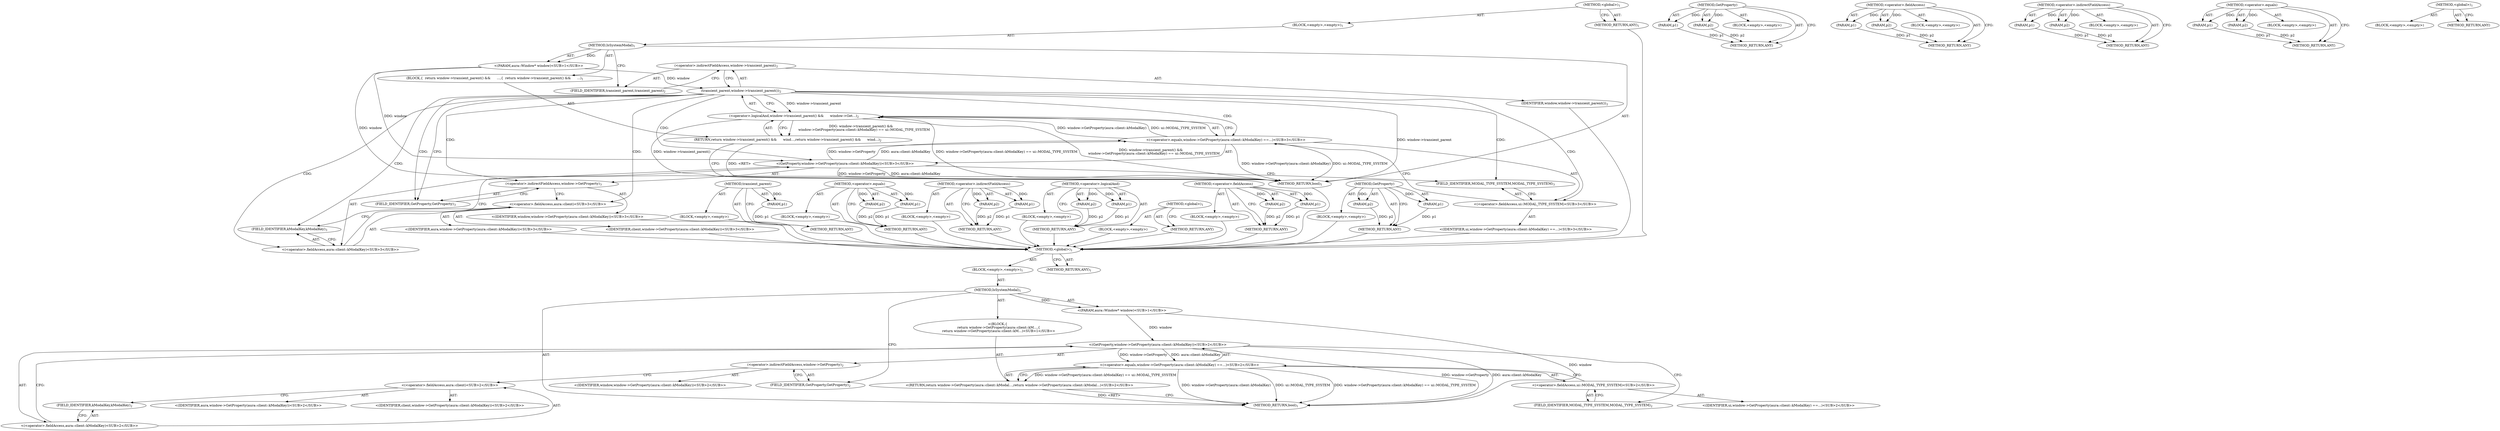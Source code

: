digraph "&lt;global&gt;" {
vulnerable_70 [label=<(METHOD,GetProperty)>];
vulnerable_71 [label=<(PARAM,p1)>];
vulnerable_72 [label=<(PARAM,p2)>];
vulnerable_73 [label=<(BLOCK,&lt;empty&gt;,&lt;empty&gt;)>];
vulnerable_74 [label=<(METHOD_RETURN,ANY)>];
vulnerable_6 [label=<(METHOD,&lt;global&gt;)<SUB>1</SUB>>];
vulnerable_7 [label=<(BLOCK,&lt;empty&gt;,&lt;empty&gt;)<SUB>1</SUB>>];
vulnerable_8 [label=<(METHOD,IsSystemModal)<SUB>1</SUB>>];
vulnerable_9 [label="<(PARAM,aura::Window* window)<SUB>1</SUB>>"];
vulnerable_10 [label=<(BLOCK,{
  return window-&gt;transient_parent() &amp;&amp;
      ...,{
  return window-&gt;transient_parent() &amp;&amp;
      ...)<SUB>1</SUB>>];
vulnerable_11 [label=<(RETURN,return window-&gt;transient_parent() &amp;&amp;
      wind...,return window-&gt;transient_parent() &amp;&amp;
      wind...)<SUB>2</SUB>>];
vulnerable_12 [label=<(&lt;operator&gt;.logicalAnd,window-&gt;transient_parent() &amp;&amp;
      window-&gt;Get...)<SUB>2</SUB>>];
vulnerable_13 [label=<(transient_parent,window-&gt;transient_parent())<SUB>2</SUB>>];
vulnerable_14 [label=<(&lt;operator&gt;.indirectFieldAccess,window-&gt;transient_parent)<SUB>2</SUB>>];
vulnerable_15 [label=<(IDENTIFIER,window,window-&gt;transient_parent())<SUB>2</SUB>>];
vulnerable_16 [label=<(FIELD_IDENTIFIER,transient_parent,transient_parent)<SUB>2</SUB>>];
vulnerable_17 [label="<(&lt;operator&gt;.equals,window-&gt;GetProperty(aura::client::kModalKey) ==...)<SUB>3</SUB>>"];
vulnerable_18 [label="<(GetProperty,window-&gt;GetProperty(aura::client::kModalKey))<SUB>3</SUB>>"];
vulnerable_19 [label=<(&lt;operator&gt;.indirectFieldAccess,window-&gt;GetProperty)<SUB>3</SUB>>];
vulnerable_20 [label="<(IDENTIFIER,window,window-&gt;GetProperty(aura::client::kModalKey))<SUB>3</SUB>>"];
vulnerable_21 [label=<(FIELD_IDENTIFIER,GetProperty,GetProperty)<SUB>3</SUB>>];
vulnerable_22 [label="<(&lt;operator&gt;.fieldAccess,aura::client::kModalKey)<SUB>3</SUB>>"];
vulnerable_23 [label="<(&lt;operator&gt;.fieldAccess,aura::client)<SUB>3</SUB>>"];
vulnerable_24 [label="<(IDENTIFIER,aura,window-&gt;GetProperty(aura::client::kModalKey))<SUB>3</SUB>>"];
vulnerable_25 [label="<(IDENTIFIER,client,window-&gt;GetProperty(aura::client::kModalKey))<SUB>3</SUB>>"];
vulnerable_26 [label=<(FIELD_IDENTIFIER,kModalKey,kModalKey)<SUB>3</SUB>>];
vulnerable_27 [label="<(&lt;operator&gt;.fieldAccess,ui::MODAL_TYPE_SYSTEM)<SUB>3</SUB>>"];
vulnerable_28 [label="<(IDENTIFIER,ui,window-&gt;GetProperty(aura::client::kModalKey) ==...)<SUB>3</SUB>>"];
vulnerable_29 [label=<(FIELD_IDENTIFIER,MODAL_TYPE_SYSTEM,MODAL_TYPE_SYSTEM)<SUB>3</SUB>>];
vulnerable_30 [label=<(METHOD_RETURN,bool)<SUB>1</SUB>>];
vulnerable_32 [label=<(METHOD_RETURN,ANY)<SUB>1</SUB>>];
vulnerable_56 [label=<(METHOD,transient_parent)>];
vulnerable_57 [label=<(PARAM,p1)>];
vulnerable_58 [label=<(BLOCK,&lt;empty&gt;,&lt;empty&gt;)>];
vulnerable_59 [label=<(METHOD_RETURN,ANY)>];
vulnerable_65 [label=<(METHOD,&lt;operator&gt;.equals)>];
vulnerable_66 [label=<(PARAM,p1)>];
vulnerable_67 [label=<(PARAM,p2)>];
vulnerable_68 [label=<(BLOCK,&lt;empty&gt;,&lt;empty&gt;)>];
vulnerable_69 [label=<(METHOD_RETURN,ANY)>];
vulnerable_60 [label=<(METHOD,&lt;operator&gt;.indirectFieldAccess)>];
vulnerable_61 [label=<(PARAM,p1)>];
vulnerable_62 [label=<(PARAM,p2)>];
vulnerable_63 [label=<(BLOCK,&lt;empty&gt;,&lt;empty&gt;)>];
vulnerable_64 [label=<(METHOD_RETURN,ANY)>];
vulnerable_51 [label=<(METHOD,&lt;operator&gt;.logicalAnd)>];
vulnerable_52 [label=<(PARAM,p1)>];
vulnerable_53 [label=<(PARAM,p2)>];
vulnerable_54 [label=<(BLOCK,&lt;empty&gt;,&lt;empty&gt;)>];
vulnerable_55 [label=<(METHOD_RETURN,ANY)>];
vulnerable_45 [label=<(METHOD,&lt;global&gt;)<SUB>1</SUB>>];
vulnerable_46 [label=<(BLOCK,&lt;empty&gt;,&lt;empty&gt;)>];
vulnerable_47 [label=<(METHOD_RETURN,ANY)>];
vulnerable_75 [label=<(METHOD,&lt;operator&gt;.fieldAccess)>];
vulnerable_76 [label=<(PARAM,p1)>];
vulnerable_77 [label=<(PARAM,p2)>];
vulnerable_78 [label=<(BLOCK,&lt;empty&gt;,&lt;empty&gt;)>];
vulnerable_79 [label=<(METHOD_RETURN,ANY)>];
fixed_6 [label=<(METHOD,&lt;global&gt;)<SUB>1</SUB>>];
fixed_7 [label=<(BLOCK,&lt;empty&gt;,&lt;empty&gt;)<SUB>1</SUB>>];
fixed_8 [label=<(METHOD,IsSystemModal)<SUB>1</SUB>>];
fixed_9 [label="<(PARAM,aura::Window* window)<SUB>1</SUB>>"];
fixed_10 [label="<(BLOCK,{
  return window-&gt;GetProperty(aura::client::kM...,{
  return window-&gt;GetProperty(aura::client::kM...)<SUB>1</SUB>>"];
fixed_11 [label="<(RETURN,return window-&gt;GetProperty(aura::client::kModal...,return window-&gt;GetProperty(aura::client::kModal...)<SUB>2</SUB>>"];
fixed_12 [label="<(&lt;operator&gt;.equals,window-&gt;GetProperty(aura::client::kModalKey) ==...)<SUB>2</SUB>>"];
fixed_13 [label="<(GetProperty,window-&gt;GetProperty(aura::client::kModalKey))<SUB>2</SUB>>"];
fixed_14 [label=<(&lt;operator&gt;.indirectFieldAccess,window-&gt;GetProperty)<SUB>2</SUB>>];
fixed_15 [label="<(IDENTIFIER,window,window-&gt;GetProperty(aura::client::kModalKey))<SUB>2</SUB>>"];
fixed_16 [label=<(FIELD_IDENTIFIER,GetProperty,GetProperty)<SUB>2</SUB>>];
fixed_17 [label="<(&lt;operator&gt;.fieldAccess,aura::client::kModalKey)<SUB>2</SUB>>"];
fixed_18 [label="<(&lt;operator&gt;.fieldAccess,aura::client)<SUB>2</SUB>>"];
fixed_19 [label="<(IDENTIFIER,aura,window-&gt;GetProperty(aura::client::kModalKey))<SUB>2</SUB>>"];
fixed_20 [label="<(IDENTIFIER,client,window-&gt;GetProperty(aura::client::kModalKey))<SUB>2</SUB>>"];
fixed_21 [label=<(FIELD_IDENTIFIER,kModalKey,kModalKey)<SUB>2</SUB>>];
fixed_22 [label="<(&lt;operator&gt;.fieldAccess,ui::MODAL_TYPE_SYSTEM)<SUB>2</SUB>>"];
fixed_23 [label="<(IDENTIFIER,ui,window-&gt;GetProperty(aura::client::kModalKey) ==...)<SUB>2</SUB>>"];
fixed_24 [label=<(FIELD_IDENTIFIER,MODAL_TYPE_SYSTEM,MODAL_TYPE_SYSTEM)<SUB>2</SUB>>];
fixed_25 [label=<(METHOD_RETURN,bool)<SUB>1</SUB>>];
fixed_27 [label=<(METHOD_RETURN,ANY)<SUB>1</SUB>>];
fixed_51 [label=<(METHOD,GetProperty)>];
fixed_52 [label=<(PARAM,p1)>];
fixed_53 [label=<(PARAM,p2)>];
fixed_54 [label=<(BLOCK,&lt;empty&gt;,&lt;empty&gt;)>];
fixed_55 [label=<(METHOD_RETURN,ANY)>];
fixed_61 [label=<(METHOD,&lt;operator&gt;.fieldAccess)>];
fixed_62 [label=<(PARAM,p1)>];
fixed_63 [label=<(PARAM,p2)>];
fixed_64 [label=<(BLOCK,&lt;empty&gt;,&lt;empty&gt;)>];
fixed_65 [label=<(METHOD_RETURN,ANY)>];
fixed_56 [label=<(METHOD,&lt;operator&gt;.indirectFieldAccess)>];
fixed_57 [label=<(PARAM,p1)>];
fixed_58 [label=<(PARAM,p2)>];
fixed_59 [label=<(BLOCK,&lt;empty&gt;,&lt;empty&gt;)>];
fixed_60 [label=<(METHOD_RETURN,ANY)>];
fixed_46 [label=<(METHOD,&lt;operator&gt;.equals)>];
fixed_47 [label=<(PARAM,p1)>];
fixed_48 [label=<(PARAM,p2)>];
fixed_49 [label=<(BLOCK,&lt;empty&gt;,&lt;empty&gt;)>];
fixed_50 [label=<(METHOD_RETURN,ANY)>];
fixed_40 [label=<(METHOD,&lt;global&gt;)<SUB>1</SUB>>];
fixed_41 [label=<(BLOCK,&lt;empty&gt;,&lt;empty&gt;)>];
fixed_42 [label=<(METHOD_RETURN,ANY)>];
vulnerable_70 -> vulnerable_71  [key=0, label="AST: "];
vulnerable_70 -> vulnerable_71  [key=1, label="DDG: "];
vulnerable_70 -> vulnerable_73  [key=0, label="AST: "];
vulnerable_70 -> vulnerable_72  [key=0, label="AST: "];
vulnerable_70 -> vulnerable_72  [key=1, label="DDG: "];
vulnerable_70 -> vulnerable_74  [key=0, label="AST: "];
vulnerable_70 -> vulnerable_74  [key=1, label="CFG: "];
vulnerable_71 -> vulnerable_74  [key=0, label="DDG: p1"];
vulnerable_72 -> vulnerable_74  [key=0, label="DDG: p2"];
vulnerable_73 -> fixed_6  [key=0];
vulnerable_74 -> fixed_6  [key=0];
vulnerable_6 -> vulnerable_7  [key=0, label="AST: "];
vulnerable_6 -> vulnerable_32  [key=0, label="AST: "];
vulnerable_6 -> vulnerable_32  [key=1, label="CFG: "];
vulnerable_7 -> vulnerable_8  [key=0, label="AST: "];
vulnerable_8 -> vulnerable_9  [key=0, label="AST: "];
vulnerable_8 -> vulnerable_9  [key=1, label="DDG: "];
vulnerable_8 -> vulnerable_10  [key=0, label="AST: "];
vulnerable_8 -> vulnerable_30  [key=0, label="AST: "];
vulnerable_8 -> vulnerable_16  [key=0, label="CFG: "];
vulnerable_9 -> vulnerable_30  [key=0, label="DDG: window"];
vulnerable_9 -> vulnerable_13  [key=0, label="DDG: window"];
vulnerable_9 -> vulnerable_18  [key=0, label="DDG: window"];
vulnerable_10 -> vulnerable_11  [key=0, label="AST: "];
vulnerable_11 -> vulnerable_12  [key=0, label="AST: "];
vulnerable_11 -> vulnerable_30  [key=0, label="CFG: "];
vulnerable_11 -> vulnerable_30  [key=1, label="DDG: &lt;RET&gt;"];
vulnerable_12 -> vulnerable_13  [key=0, label="AST: "];
vulnerable_12 -> vulnerable_17  [key=0, label="AST: "];
vulnerable_12 -> vulnerable_11  [key=0, label="CFG: "];
vulnerable_12 -> vulnerable_11  [key=1, label="DDG: window-&gt;transient_parent() &amp;&amp;
      window-&gt;GetProperty(aura::client::kModalKey) == ui::MODAL_TYPE_SYSTEM"];
vulnerable_12 -> vulnerable_30  [key=0, label="DDG: window-&gt;transient_parent()"];
vulnerable_12 -> vulnerable_30  [key=1, label="DDG: window-&gt;GetProperty(aura::client::kModalKey) == ui::MODAL_TYPE_SYSTEM"];
vulnerable_12 -> vulnerable_30  [key=2, label="DDG: window-&gt;transient_parent() &amp;&amp;
      window-&gt;GetProperty(aura::client::kModalKey) == ui::MODAL_TYPE_SYSTEM"];
vulnerable_13 -> vulnerable_14  [key=0, label="AST: "];
vulnerable_13 -> vulnerable_12  [key=0, label="CFG: "];
vulnerable_13 -> vulnerable_12  [key=1, label="DDG: window-&gt;transient_parent"];
vulnerable_13 -> vulnerable_21  [key=0, label="CFG: "];
vulnerable_13 -> vulnerable_21  [key=1, label="CDG: "];
vulnerable_13 -> vulnerable_30  [key=0, label="DDG: window-&gt;transient_parent"];
vulnerable_13 -> vulnerable_17  [key=0, label="CDG: "];
vulnerable_13 -> vulnerable_29  [key=0, label="CDG: "];
vulnerable_13 -> vulnerable_18  [key=0, label="CDG: "];
vulnerable_13 -> vulnerable_26  [key=0, label="CDG: "];
vulnerable_13 -> vulnerable_23  [key=0, label="CDG: "];
vulnerable_13 -> vulnerable_19  [key=0, label="CDG: "];
vulnerable_13 -> vulnerable_22  [key=0, label="CDG: "];
vulnerable_13 -> vulnerable_27  [key=0, label="CDG: "];
vulnerable_14 -> vulnerable_15  [key=0, label="AST: "];
vulnerable_14 -> vulnerable_16  [key=0, label="AST: "];
vulnerable_14 -> vulnerable_13  [key=0, label="CFG: "];
vulnerable_15 -> fixed_6  [key=0];
vulnerable_16 -> vulnerable_14  [key=0, label="CFG: "];
vulnerable_17 -> vulnerable_18  [key=0, label="AST: "];
vulnerable_17 -> vulnerable_27  [key=0, label="AST: "];
vulnerable_17 -> vulnerable_12  [key=0, label="CFG: "];
vulnerable_17 -> vulnerable_12  [key=1, label="DDG: window-&gt;GetProperty(aura::client::kModalKey)"];
vulnerable_17 -> vulnerable_12  [key=2, label="DDG: ui::MODAL_TYPE_SYSTEM"];
vulnerable_17 -> vulnerable_30  [key=0, label="DDG: window-&gt;GetProperty(aura::client::kModalKey)"];
vulnerable_17 -> vulnerable_30  [key=1, label="DDG: ui::MODAL_TYPE_SYSTEM"];
vulnerable_18 -> vulnerable_19  [key=0, label="AST: "];
vulnerable_18 -> vulnerable_22  [key=0, label="AST: "];
vulnerable_18 -> vulnerable_29  [key=0, label="CFG: "];
vulnerable_18 -> vulnerable_30  [key=0, label="DDG: window-&gt;GetProperty"];
vulnerable_18 -> vulnerable_30  [key=1, label="DDG: aura::client::kModalKey"];
vulnerable_18 -> vulnerable_17  [key=0, label="DDG: window-&gt;GetProperty"];
vulnerable_18 -> vulnerable_17  [key=1, label="DDG: aura::client::kModalKey"];
vulnerable_19 -> vulnerable_20  [key=0, label="AST: "];
vulnerable_19 -> vulnerable_21  [key=0, label="AST: "];
vulnerable_19 -> vulnerable_23  [key=0, label="CFG: "];
vulnerable_20 -> fixed_6  [key=0];
vulnerable_21 -> vulnerable_19  [key=0, label="CFG: "];
vulnerable_22 -> vulnerable_23  [key=0, label="AST: "];
vulnerable_22 -> vulnerable_26  [key=0, label="AST: "];
vulnerable_22 -> vulnerable_18  [key=0, label="CFG: "];
vulnerable_23 -> vulnerable_24  [key=0, label="AST: "];
vulnerable_23 -> vulnerable_25  [key=0, label="AST: "];
vulnerable_23 -> vulnerable_26  [key=0, label="CFG: "];
vulnerable_24 -> fixed_6  [key=0];
vulnerable_25 -> fixed_6  [key=0];
vulnerable_26 -> vulnerable_22  [key=0, label="CFG: "];
vulnerable_27 -> vulnerable_28  [key=0, label="AST: "];
vulnerable_27 -> vulnerable_29  [key=0, label="AST: "];
vulnerable_27 -> vulnerable_17  [key=0, label="CFG: "];
vulnerable_28 -> fixed_6  [key=0];
vulnerable_29 -> vulnerable_27  [key=0, label="CFG: "];
vulnerable_30 -> fixed_6  [key=0];
vulnerable_32 -> fixed_6  [key=0];
vulnerable_56 -> vulnerable_57  [key=0, label="AST: "];
vulnerable_56 -> vulnerable_57  [key=1, label="DDG: "];
vulnerable_56 -> vulnerable_58  [key=0, label="AST: "];
vulnerable_56 -> vulnerable_59  [key=0, label="AST: "];
vulnerable_56 -> vulnerable_59  [key=1, label="CFG: "];
vulnerable_57 -> vulnerable_59  [key=0, label="DDG: p1"];
vulnerable_58 -> fixed_6  [key=0];
vulnerable_59 -> fixed_6  [key=0];
vulnerable_65 -> vulnerable_66  [key=0, label="AST: "];
vulnerable_65 -> vulnerable_66  [key=1, label="DDG: "];
vulnerable_65 -> vulnerable_68  [key=0, label="AST: "];
vulnerable_65 -> vulnerable_67  [key=0, label="AST: "];
vulnerable_65 -> vulnerable_67  [key=1, label="DDG: "];
vulnerable_65 -> vulnerable_69  [key=0, label="AST: "];
vulnerable_65 -> vulnerable_69  [key=1, label="CFG: "];
vulnerable_66 -> vulnerable_69  [key=0, label="DDG: p1"];
vulnerable_67 -> vulnerable_69  [key=0, label="DDG: p2"];
vulnerable_68 -> fixed_6  [key=0];
vulnerable_69 -> fixed_6  [key=0];
vulnerable_60 -> vulnerable_61  [key=0, label="AST: "];
vulnerable_60 -> vulnerable_61  [key=1, label="DDG: "];
vulnerable_60 -> vulnerable_63  [key=0, label="AST: "];
vulnerable_60 -> vulnerable_62  [key=0, label="AST: "];
vulnerable_60 -> vulnerable_62  [key=1, label="DDG: "];
vulnerable_60 -> vulnerable_64  [key=0, label="AST: "];
vulnerable_60 -> vulnerable_64  [key=1, label="CFG: "];
vulnerable_61 -> vulnerable_64  [key=0, label="DDG: p1"];
vulnerable_62 -> vulnerable_64  [key=0, label="DDG: p2"];
vulnerable_63 -> fixed_6  [key=0];
vulnerable_64 -> fixed_6  [key=0];
vulnerable_51 -> vulnerable_52  [key=0, label="AST: "];
vulnerable_51 -> vulnerable_52  [key=1, label="DDG: "];
vulnerable_51 -> vulnerable_54  [key=0, label="AST: "];
vulnerable_51 -> vulnerable_53  [key=0, label="AST: "];
vulnerable_51 -> vulnerable_53  [key=1, label="DDG: "];
vulnerable_51 -> vulnerable_55  [key=0, label="AST: "];
vulnerable_51 -> vulnerable_55  [key=1, label="CFG: "];
vulnerable_52 -> vulnerable_55  [key=0, label="DDG: p1"];
vulnerable_53 -> vulnerable_55  [key=0, label="DDG: p2"];
vulnerable_54 -> fixed_6  [key=0];
vulnerable_55 -> fixed_6  [key=0];
vulnerable_45 -> vulnerable_46  [key=0, label="AST: "];
vulnerable_45 -> vulnerable_47  [key=0, label="AST: "];
vulnerable_45 -> vulnerable_47  [key=1, label="CFG: "];
vulnerable_46 -> fixed_6  [key=0];
vulnerable_47 -> fixed_6  [key=0];
vulnerable_75 -> vulnerable_76  [key=0, label="AST: "];
vulnerable_75 -> vulnerable_76  [key=1, label="DDG: "];
vulnerable_75 -> vulnerable_78  [key=0, label="AST: "];
vulnerable_75 -> vulnerable_77  [key=0, label="AST: "];
vulnerable_75 -> vulnerable_77  [key=1, label="DDG: "];
vulnerable_75 -> vulnerable_79  [key=0, label="AST: "];
vulnerable_75 -> vulnerable_79  [key=1, label="CFG: "];
vulnerable_76 -> vulnerable_79  [key=0, label="DDG: p1"];
vulnerable_77 -> vulnerable_79  [key=0, label="DDG: p2"];
vulnerable_78 -> fixed_6  [key=0];
vulnerable_79 -> fixed_6  [key=0];
fixed_6 -> fixed_7  [key=0, label="AST: "];
fixed_6 -> fixed_27  [key=0, label="AST: "];
fixed_6 -> fixed_27  [key=1, label="CFG: "];
fixed_7 -> fixed_8  [key=0, label="AST: "];
fixed_8 -> fixed_9  [key=0, label="AST: "];
fixed_8 -> fixed_9  [key=1, label="DDG: "];
fixed_8 -> fixed_10  [key=0, label="AST: "];
fixed_8 -> fixed_25  [key=0, label="AST: "];
fixed_8 -> fixed_16  [key=0, label="CFG: "];
fixed_9 -> fixed_25  [key=0, label="DDG: window"];
fixed_9 -> fixed_13  [key=0, label="DDG: window"];
fixed_10 -> fixed_11  [key=0, label="AST: "];
fixed_11 -> fixed_12  [key=0, label="AST: "];
fixed_11 -> fixed_25  [key=0, label="CFG: "];
fixed_11 -> fixed_25  [key=1, label="DDG: &lt;RET&gt;"];
fixed_12 -> fixed_13  [key=0, label="AST: "];
fixed_12 -> fixed_22  [key=0, label="AST: "];
fixed_12 -> fixed_11  [key=0, label="CFG: "];
fixed_12 -> fixed_11  [key=1, label="DDG: window-&gt;GetProperty(aura::client::kModalKey) == ui::MODAL_TYPE_SYSTEM"];
fixed_12 -> fixed_25  [key=0, label="DDG: window-&gt;GetProperty(aura::client::kModalKey)"];
fixed_12 -> fixed_25  [key=1, label="DDG: ui::MODAL_TYPE_SYSTEM"];
fixed_12 -> fixed_25  [key=2, label="DDG: window-&gt;GetProperty(aura::client::kModalKey) == ui::MODAL_TYPE_SYSTEM"];
fixed_13 -> fixed_14  [key=0, label="AST: "];
fixed_13 -> fixed_17  [key=0, label="AST: "];
fixed_13 -> fixed_24  [key=0, label="CFG: "];
fixed_13 -> fixed_25  [key=0, label="DDG: window-&gt;GetProperty"];
fixed_13 -> fixed_25  [key=1, label="DDG: aura::client::kModalKey"];
fixed_13 -> fixed_12  [key=0, label="DDG: window-&gt;GetProperty"];
fixed_13 -> fixed_12  [key=1, label="DDG: aura::client::kModalKey"];
fixed_14 -> fixed_15  [key=0, label="AST: "];
fixed_14 -> fixed_16  [key=0, label="AST: "];
fixed_14 -> fixed_18  [key=0, label="CFG: "];
fixed_16 -> fixed_14  [key=0, label="CFG: "];
fixed_17 -> fixed_18  [key=0, label="AST: "];
fixed_17 -> fixed_21  [key=0, label="AST: "];
fixed_17 -> fixed_13  [key=0, label="CFG: "];
fixed_18 -> fixed_19  [key=0, label="AST: "];
fixed_18 -> fixed_20  [key=0, label="AST: "];
fixed_18 -> fixed_21  [key=0, label="CFG: "];
fixed_21 -> fixed_17  [key=0, label="CFG: "];
fixed_22 -> fixed_23  [key=0, label="AST: "];
fixed_22 -> fixed_24  [key=0, label="AST: "];
fixed_22 -> fixed_12  [key=0, label="CFG: "];
fixed_24 -> fixed_22  [key=0, label="CFG: "];
fixed_51 -> fixed_52  [key=0, label="AST: "];
fixed_51 -> fixed_52  [key=1, label="DDG: "];
fixed_51 -> fixed_54  [key=0, label="AST: "];
fixed_51 -> fixed_53  [key=0, label="AST: "];
fixed_51 -> fixed_53  [key=1, label="DDG: "];
fixed_51 -> fixed_55  [key=0, label="AST: "];
fixed_51 -> fixed_55  [key=1, label="CFG: "];
fixed_52 -> fixed_55  [key=0, label="DDG: p1"];
fixed_53 -> fixed_55  [key=0, label="DDG: p2"];
fixed_61 -> fixed_62  [key=0, label="AST: "];
fixed_61 -> fixed_62  [key=1, label="DDG: "];
fixed_61 -> fixed_64  [key=0, label="AST: "];
fixed_61 -> fixed_63  [key=0, label="AST: "];
fixed_61 -> fixed_63  [key=1, label="DDG: "];
fixed_61 -> fixed_65  [key=0, label="AST: "];
fixed_61 -> fixed_65  [key=1, label="CFG: "];
fixed_62 -> fixed_65  [key=0, label="DDG: p1"];
fixed_63 -> fixed_65  [key=0, label="DDG: p2"];
fixed_56 -> fixed_57  [key=0, label="AST: "];
fixed_56 -> fixed_57  [key=1, label="DDG: "];
fixed_56 -> fixed_59  [key=0, label="AST: "];
fixed_56 -> fixed_58  [key=0, label="AST: "];
fixed_56 -> fixed_58  [key=1, label="DDG: "];
fixed_56 -> fixed_60  [key=0, label="AST: "];
fixed_56 -> fixed_60  [key=1, label="CFG: "];
fixed_57 -> fixed_60  [key=0, label="DDG: p1"];
fixed_58 -> fixed_60  [key=0, label="DDG: p2"];
fixed_46 -> fixed_47  [key=0, label="AST: "];
fixed_46 -> fixed_47  [key=1, label="DDG: "];
fixed_46 -> fixed_49  [key=0, label="AST: "];
fixed_46 -> fixed_48  [key=0, label="AST: "];
fixed_46 -> fixed_48  [key=1, label="DDG: "];
fixed_46 -> fixed_50  [key=0, label="AST: "];
fixed_46 -> fixed_50  [key=1, label="CFG: "];
fixed_47 -> fixed_50  [key=0, label="DDG: p1"];
fixed_48 -> fixed_50  [key=0, label="DDG: p2"];
fixed_40 -> fixed_41  [key=0, label="AST: "];
fixed_40 -> fixed_42  [key=0, label="AST: "];
fixed_40 -> fixed_42  [key=1, label="CFG: "];
}
